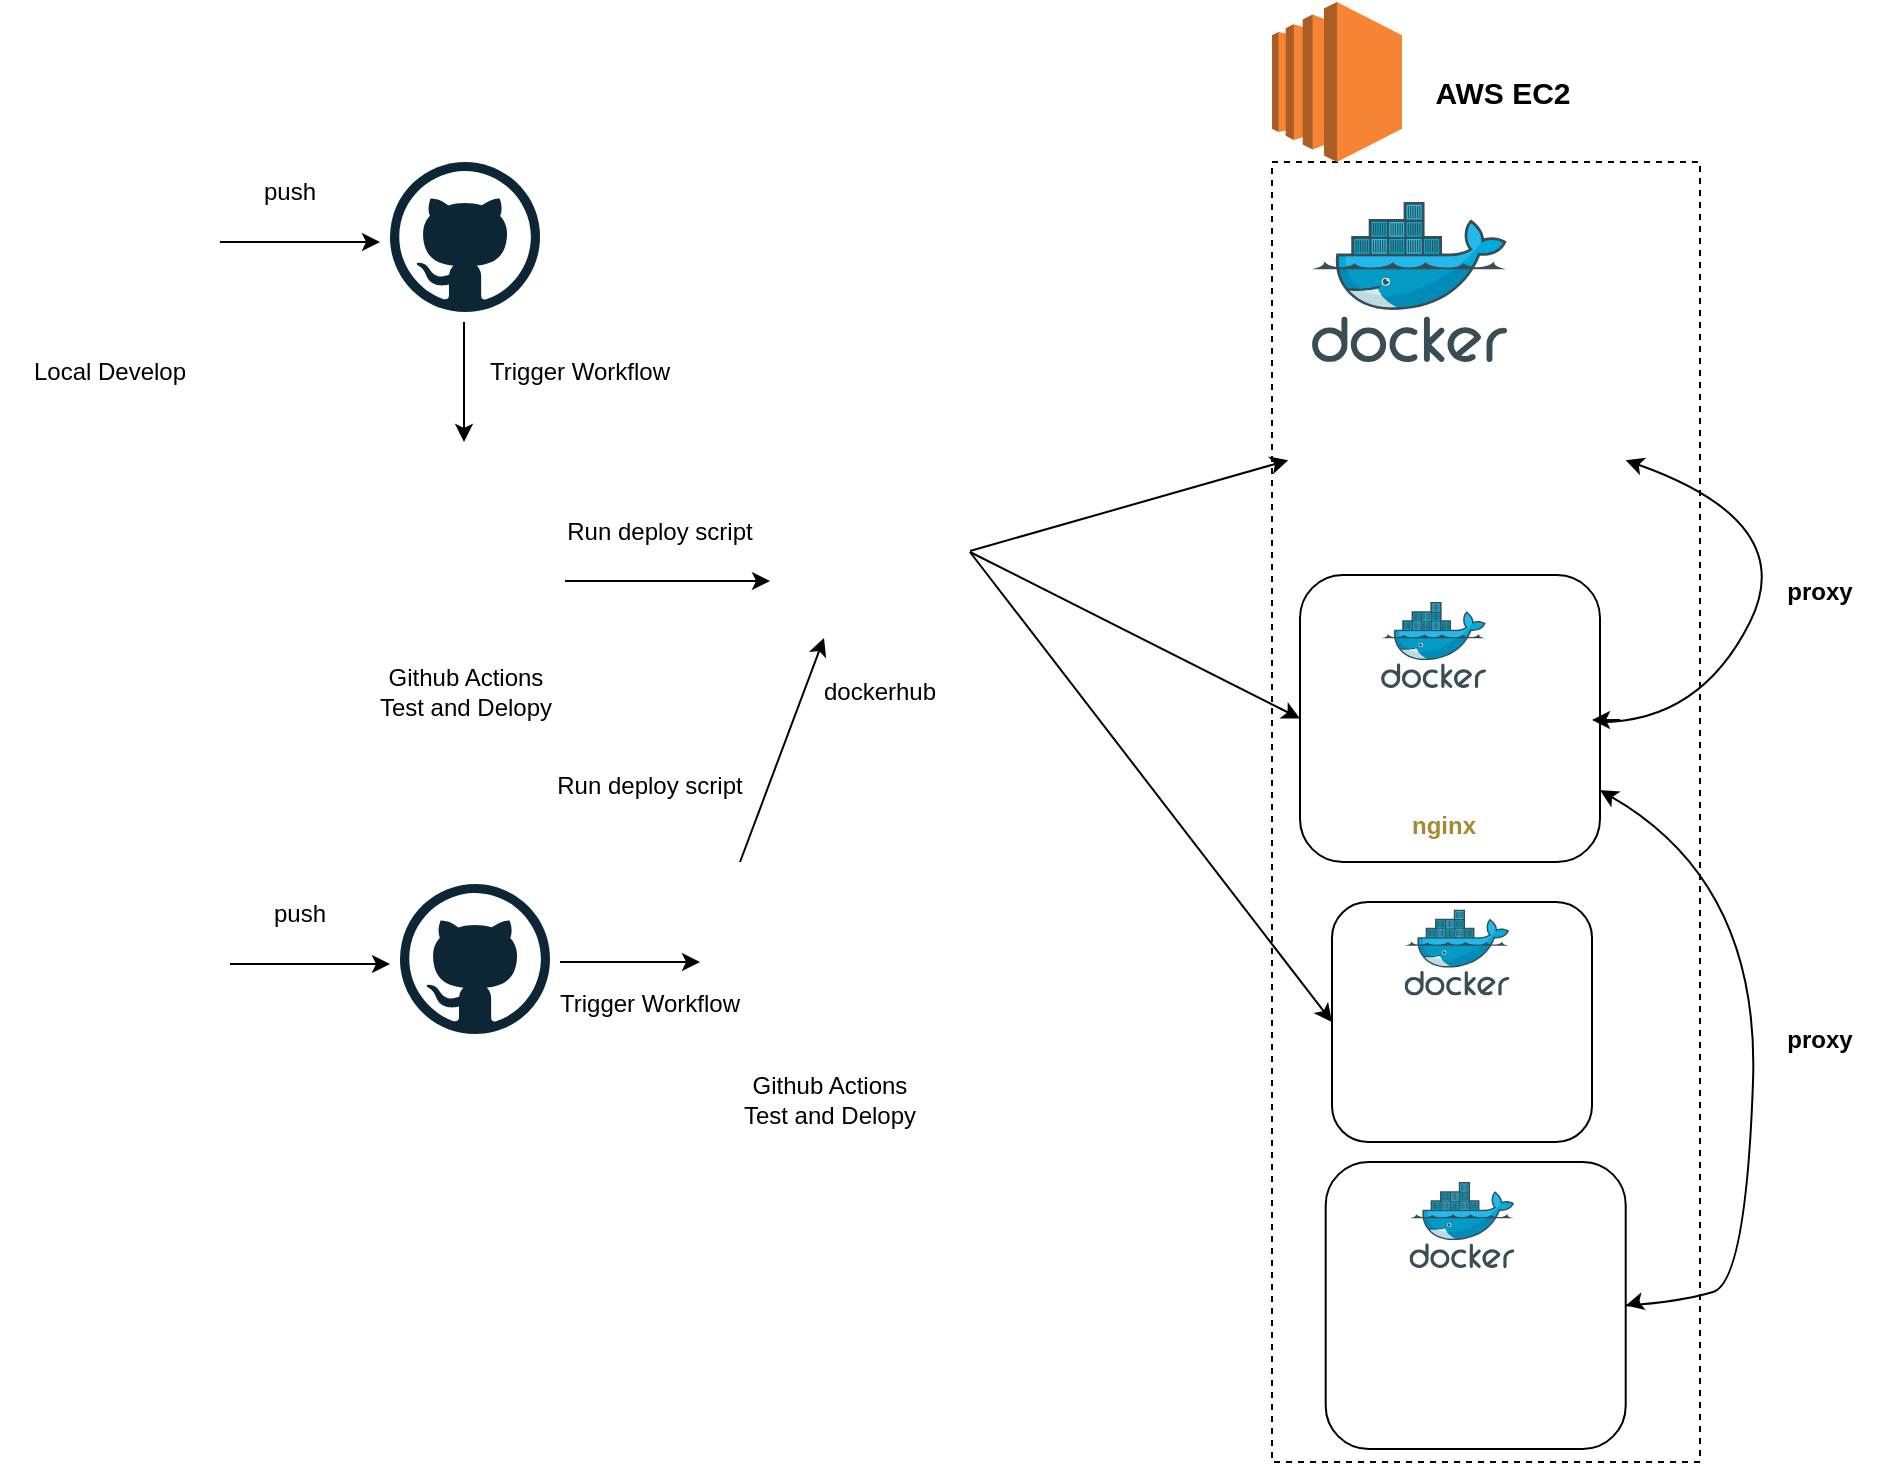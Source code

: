 <mxfile version="24.6.4" type="github">
  <diagram id="Ht1M8jgEwFfnCIfOTk4-" name="Page-1">
    <mxGraphModel dx="1434" dy="1569" grid="1" gridSize="10" guides="1" tooltips="1" connect="1" arrows="1" fold="1" page="1" pageScale="1" pageWidth="1169" pageHeight="827" math="0" shadow="0">
      <root>
        <mxCell id="0" />
        <mxCell id="1" parent="0" />
        <mxCell id="m5rwKxlcL4WKNT8dF4GD-1" value="" style="shape=image;verticalLabelPosition=bottom;labelBackgroundColor=default;verticalAlign=top;aspect=fixed;imageAspect=0;image=https://upload.wikimedia.org/wikipedia/commons/thumb/9/9c/IntelliJ_IDEA_Icon.svg/800px-IntelliJ_IDEA_Icon.svg.png;" vertex="1" parent="1">
          <mxGeometry x="35" y="-750" width="100" height="100" as="geometry" />
        </mxCell>
        <mxCell id="m5rwKxlcL4WKNT8dF4GD-2" value="Local Develop" style="text;html=1;align=center;verticalAlign=middle;whiteSpace=wrap;rounded=0;" vertex="1" parent="1">
          <mxGeometry x="30" y="-640" width="110" height="30" as="geometry" />
        </mxCell>
        <mxCell id="m5rwKxlcL4WKNT8dF4GD-3" value="" style="endArrow=classic;html=1;rounded=0;" edge="1" parent="1">
          <mxGeometry width="50" height="50" relative="1" as="geometry">
            <mxPoint x="140" y="-690" as="sourcePoint" />
            <mxPoint x="220" y="-690" as="targetPoint" />
          </mxGeometry>
        </mxCell>
        <mxCell id="m5rwKxlcL4WKNT8dF4GD-4" value="push" style="text;html=1;align=center;verticalAlign=middle;whiteSpace=wrap;rounded=0;" vertex="1" parent="1">
          <mxGeometry x="145" y="-730" width="60" height="30" as="geometry" />
        </mxCell>
        <mxCell id="m5rwKxlcL4WKNT8dF4GD-5" value="" style="dashed=0;outlineConnect=0;html=1;align=center;labelPosition=center;verticalLabelPosition=bottom;verticalAlign=top;shape=mxgraph.weblogos.github" vertex="1" parent="1">
          <mxGeometry x="225" y="-730" width="75" height="75" as="geometry" />
        </mxCell>
        <mxCell id="m5rwKxlcL4WKNT8dF4GD-6" value="" style="endArrow=classic;html=1;rounded=0;" edge="1" parent="1">
          <mxGeometry width="50" height="50" relative="1" as="geometry">
            <mxPoint x="262" y="-650" as="sourcePoint" />
            <mxPoint x="262" y="-590" as="targetPoint" />
          </mxGeometry>
        </mxCell>
        <mxCell id="m5rwKxlcL4WKNT8dF4GD-7" value="Trigger Workflow" style="text;html=1;align=center;verticalAlign=middle;whiteSpace=wrap;rounded=0;" vertex="1" parent="1">
          <mxGeometry x="265" y="-640" width="110" height="30" as="geometry" />
        </mxCell>
        <mxCell id="m5rwKxlcL4WKNT8dF4GD-9" value="" style="shape=image;verticalLabelPosition=bottom;labelBackgroundColor=default;verticalAlign=top;aspect=fixed;imageAspect=0;image=https://duinaru.github.io/img/uploads/githubactions.png;" vertex="1" parent="1">
          <mxGeometry x="225" y="-580" width="80" height="80" as="geometry" />
        </mxCell>
        <mxCell id="m5rwKxlcL4WKNT8dF4GD-10" value="Github Actions&lt;br&gt;Test and Delopy" style="text;html=1;align=center;verticalAlign=middle;whiteSpace=wrap;rounded=0;" vertex="1" parent="1">
          <mxGeometry x="207.5" y="-480" width="110" height="30" as="geometry" />
        </mxCell>
        <mxCell id="m5rwKxlcL4WKNT8dF4GD-11" value="" style="endArrow=classic;html=1;rounded=0;" edge="1" parent="1">
          <mxGeometry width="50" height="50" relative="1" as="geometry">
            <mxPoint x="312.5" y="-520.5" as="sourcePoint" />
            <mxPoint x="415" y="-520.5" as="targetPoint" />
          </mxGeometry>
        </mxCell>
        <mxCell id="m5rwKxlcL4WKNT8dF4GD-12" value="Run deploy script" style="text;html=1;align=center;verticalAlign=middle;whiteSpace=wrap;rounded=0;" vertex="1" parent="1">
          <mxGeometry x="305" y="-560.5" width="110" height="30" as="geometry" />
        </mxCell>
        <mxCell id="m5rwKxlcL4WKNT8dF4GD-13" value="" style="rounded=0;whiteSpace=wrap;html=1;dashed=1;" vertex="1" parent="1">
          <mxGeometry x="666" y="-730" width="214" height="650" as="geometry" />
        </mxCell>
        <mxCell id="m5rwKxlcL4WKNT8dF4GD-14" value="" style="image;sketch=0;aspect=fixed;html=1;points=[];align=center;fontSize=12;image=img/lib/mscae/Docker.svg;" vertex="1" parent="1">
          <mxGeometry x="686" y="-710" width="97.56" height="80" as="geometry" />
        </mxCell>
        <mxCell id="m5rwKxlcL4WKNT8dF4GD-15" value="" style="shape=image;verticalLabelPosition=bottom;labelBackgroundColor=default;verticalAlign=top;aspect=fixed;imageAspect=0;image=https://miro.medium.com/v2/resize:fit:490/1*aRUnth2T7XPMwCpMHrjfyQ.png;" vertex="1" parent="1">
          <mxGeometry x="674.15" y="-620.98" width="168.7" height="80.22" as="geometry" />
        </mxCell>
        <mxCell id="m5rwKxlcL4WKNT8dF4GD-18" value="" style="outlineConnect=0;dashed=0;verticalLabelPosition=bottom;verticalAlign=top;align=center;html=1;shape=mxgraph.aws3.ec2;fillColor=#F58534;gradientColor=none;" vertex="1" parent="1">
          <mxGeometry x="666" y="-810" width="65" height="80" as="geometry" />
        </mxCell>
        <mxCell id="m5rwKxlcL4WKNT8dF4GD-19" value="&lt;b&gt;&lt;font style=&quot;font-size: 15px;&quot;&gt;AWS EC2&lt;/font&gt;&lt;/b&gt;" style="text;html=1;align=center;verticalAlign=middle;whiteSpace=wrap;rounded=0;" vertex="1" parent="1">
          <mxGeometry x="738.5" y="-780" width="85" height="30" as="geometry" />
        </mxCell>
        <mxCell id="m5rwKxlcL4WKNT8dF4GD-20" value="" style="shape=image;html=1;verticalAlign=top;verticalLabelPosition=bottom;labelBackgroundColor=#ffffff;imageAspect=0;aspect=fixed;image=https://cdn1.iconfinder.com/data/icons/unicons-line-vol-3/24/docker-128.png" vertex="1" parent="1">
          <mxGeometry x="425" y="-580" width="90" height="90" as="geometry" />
        </mxCell>
        <mxCell id="m5rwKxlcL4WKNT8dF4GD-21" value="dockerhub" style="text;html=1;align=center;verticalAlign=middle;whiteSpace=wrap;rounded=0;" vertex="1" parent="1">
          <mxGeometry x="415" y="-480" width="110" height="30" as="geometry" />
        </mxCell>
        <mxCell id="m5rwKxlcL4WKNT8dF4GD-22" value="" style="endArrow=classic;html=1;rounded=0;entryX=0;entryY=0.5;entryDx=0;entryDy=0;" edge="1" parent="1" target="m5rwKxlcL4WKNT8dF4GD-15">
          <mxGeometry width="50" height="50" relative="1" as="geometry">
            <mxPoint x="515" y="-535.5" as="sourcePoint" />
            <mxPoint x="617.5" y="-535.5" as="targetPoint" />
          </mxGeometry>
        </mxCell>
        <mxCell id="m5rwKxlcL4WKNT8dF4GD-27" value="&lt;b&gt;proxy&lt;/b&gt;" style="text;html=1;align=center;verticalAlign=middle;whiteSpace=wrap;rounded=0;" vertex="1" parent="1">
          <mxGeometry x="910" y="-530" width="60" height="30" as="geometry" />
        </mxCell>
        <mxCell id="m5rwKxlcL4WKNT8dF4GD-29" value="" style="shape=image;verticalLabelPosition=bottom;labelBackgroundColor=default;verticalAlign=top;aspect=fixed;imageAspect=0;image=https://nginxstore.com/wp-content/uploads/2024/06/nginx-svgrepo-com.svg;" vertex="1" parent="1">
          <mxGeometry x="720.56" y="-466.5" width="63" height="63" as="geometry" />
        </mxCell>
        <mxCell id="m5rwKxlcL4WKNT8dF4GD-30" value="" style="rounded=1;whiteSpace=wrap;html=1;fillColor=none;" vertex="1" parent="1">
          <mxGeometry x="680" y="-523.5" width="150" height="143.5" as="geometry" />
        </mxCell>
        <mxCell id="m5rwKxlcL4WKNT8dF4GD-31" value="" style="image;sketch=0;aspect=fixed;html=1;points=[];align=center;fontSize=12;image=img/lib/mscae/Docker.svg;" vertex="1" parent="1">
          <mxGeometry x="720.56" y="-510" width="52.44" height="43" as="geometry" />
        </mxCell>
        <mxCell id="m5rwKxlcL4WKNT8dF4GD-32" value="&lt;b&gt;&lt;font color=&quot;#a78835&quot;&gt;nginx&lt;/font&gt;&lt;/b&gt;" style="text;html=1;align=center;verticalAlign=middle;whiteSpace=wrap;rounded=0;" vertex="1" parent="1">
          <mxGeometry x="722.06" y="-413" width="60" height="30" as="geometry" />
        </mxCell>
        <mxCell id="m5rwKxlcL4WKNT8dF4GD-33" value="" style="endArrow=classic;html=1;rounded=0;entryX=0;entryY=0.5;entryDx=0;entryDy=0;exitX=1;exitY=0.5;exitDx=0;exitDy=0;" edge="1" parent="1" source="m5rwKxlcL4WKNT8dF4GD-20" target="m5rwKxlcL4WKNT8dF4GD-30">
          <mxGeometry width="50" height="50" relative="1" as="geometry">
            <mxPoint x="525" y="-525.5" as="sourcePoint" />
            <mxPoint x="680" y="-542" as="targetPoint" />
          </mxGeometry>
        </mxCell>
        <mxCell id="m5rwKxlcL4WKNT8dF4GD-34" value="" style="endArrow=classic;html=1;rounded=0;exitX=1;exitY=0.5;exitDx=0;exitDy=0;entryX=0;entryY=0.5;entryDx=0;entryDy=0;" edge="1" parent="1" source="m5rwKxlcL4WKNT8dF4GD-20" target="m5rwKxlcL4WKNT8dF4GD-35">
          <mxGeometry width="50" height="50" relative="1" as="geometry">
            <mxPoint x="500" y="-510" as="sourcePoint" />
            <mxPoint x="660" y="-310" as="targetPoint" />
          </mxGeometry>
        </mxCell>
        <mxCell id="m5rwKxlcL4WKNT8dF4GD-35" value="" style="rounded=1;whiteSpace=wrap;html=1;fillColor=none;" vertex="1" parent="1">
          <mxGeometry x="696" y="-360" width="130" height="120" as="geometry" />
        </mxCell>
        <mxCell id="m5rwKxlcL4WKNT8dF4GD-37" value="" style="shape=image;verticalLabelPosition=bottom;labelBackgroundColor=default;verticalAlign=top;aspect=fixed;imageAspect=0;image=https://velog.velcdn.com/images/mmoo/post/516073c0-0d77-4c19-8166-b614f8421cc0/image.png;" vertex="1" parent="1">
          <mxGeometry x="699.78" y="-310" width="126.22" height="63.74" as="geometry" />
        </mxCell>
        <mxCell id="m5rwKxlcL4WKNT8dF4GD-38" value="" style="image;sketch=0;aspect=fixed;html=1;points=[];align=center;fontSize=12;image=img/lib/mscae/Docker.svg;" vertex="1" parent="1">
          <mxGeometry x="732.28" y="-356.25" width="52.44" height="43" as="geometry" />
        </mxCell>
        <mxCell id="m5rwKxlcL4WKNT8dF4GD-41" value="" style="shape=image;verticalLabelPosition=bottom;labelBackgroundColor=default;verticalAlign=top;aspect=fixed;imageAspect=0;image=https://blog.kakaocdn.net/dn/mc3sg/btr01UyNEYk/7xYr5PSVczPFg4KUd8Flu1/img.png;" vertex="1" parent="1">
          <mxGeometry x="43.5" y="-383" width="96.5" height="96.5" as="geometry" />
        </mxCell>
        <mxCell id="m5rwKxlcL4WKNT8dF4GD-42" value="" style="endArrow=classic;html=1;rounded=0;" edge="1" parent="1">
          <mxGeometry width="50" height="50" relative="1" as="geometry">
            <mxPoint x="145" y="-329" as="sourcePoint" />
            <mxPoint x="225" y="-329" as="targetPoint" />
          </mxGeometry>
        </mxCell>
        <mxCell id="m5rwKxlcL4WKNT8dF4GD-43" value="push" style="text;html=1;align=center;verticalAlign=middle;whiteSpace=wrap;rounded=0;" vertex="1" parent="1">
          <mxGeometry x="150" y="-369" width="60" height="30" as="geometry" />
        </mxCell>
        <mxCell id="m5rwKxlcL4WKNT8dF4GD-44" value="" style="dashed=0;outlineConnect=0;html=1;align=center;labelPosition=center;verticalLabelPosition=bottom;verticalAlign=top;shape=mxgraph.weblogos.github" vertex="1" parent="1">
          <mxGeometry x="230" y="-369" width="75" height="75" as="geometry" />
        </mxCell>
        <mxCell id="m5rwKxlcL4WKNT8dF4GD-45" value="" style="endArrow=classic;html=1;rounded=0;" edge="1" parent="1">
          <mxGeometry width="50" height="50" relative="1" as="geometry">
            <mxPoint x="310" y="-330" as="sourcePoint" />
            <mxPoint x="380" y="-330" as="targetPoint" />
          </mxGeometry>
        </mxCell>
        <mxCell id="m5rwKxlcL4WKNT8dF4GD-46" value="Trigger Workflow" style="text;html=1;align=center;verticalAlign=middle;whiteSpace=wrap;rounded=0;" vertex="1" parent="1">
          <mxGeometry x="300" y="-324" width="110" height="30" as="geometry" />
        </mxCell>
        <mxCell id="m5rwKxlcL4WKNT8dF4GD-47" value="" style="shape=image;verticalLabelPosition=bottom;labelBackgroundColor=default;verticalAlign=top;aspect=fixed;imageAspect=0;image=https://duinaru.github.io/img/uploads/githubactions.png;" vertex="1" parent="1">
          <mxGeometry x="390" y="-366.5" width="80" height="80" as="geometry" />
        </mxCell>
        <mxCell id="m5rwKxlcL4WKNT8dF4GD-48" value="Github Actions&lt;br&gt;Test and Delopy" style="text;html=1;align=center;verticalAlign=middle;whiteSpace=wrap;rounded=0;" vertex="1" parent="1">
          <mxGeometry x="390" y="-276.26" width="110" height="30" as="geometry" />
        </mxCell>
        <mxCell id="m5rwKxlcL4WKNT8dF4GD-49" value="" style="endArrow=classic;html=1;rounded=0;entryX=0.189;entryY=0.978;entryDx=0;entryDy=0;entryPerimeter=0;" edge="1" parent="1" target="m5rwKxlcL4WKNT8dF4GD-20">
          <mxGeometry width="50" height="50" relative="1" as="geometry">
            <mxPoint x="400" y="-380" as="sourcePoint" />
            <mxPoint x="410" y="-450" as="targetPoint" />
          </mxGeometry>
        </mxCell>
        <mxCell id="m5rwKxlcL4WKNT8dF4GD-50" value="Run deploy script" style="text;html=1;align=center;verticalAlign=middle;whiteSpace=wrap;rounded=0;" vertex="1" parent="1">
          <mxGeometry x="300" y="-433.5" width="110" height="30" as="geometry" />
        </mxCell>
        <mxCell id="m5rwKxlcL4WKNT8dF4GD-53" value="" style="curved=1;endArrow=classic;html=1;rounded=0;entryX=1;entryY=0.5;entryDx=0;entryDy=0;" edge="1" parent="1" target="m5rwKxlcL4WKNT8dF4GD-15">
          <mxGeometry width="50" height="50" relative="1" as="geometry">
            <mxPoint x="830" y="-450" as="sourcePoint" />
            <mxPoint x="843" y="-581" as="targetPoint" />
            <Array as="points">
              <mxPoint x="880" y="-450" />
              <mxPoint x="930" y="-550" />
            </Array>
          </mxGeometry>
        </mxCell>
        <mxCell id="m5rwKxlcL4WKNT8dF4GD-54" value="" style="rounded=1;whiteSpace=wrap;html=1;fillColor=none;" vertex="1" parent="1">
          <mxGeometry x="692.85" y="-230" width="150" height="143.5" as="geometry" />
        </mxCell>
        <mxCell id="m5rwKxlcL4WKNT8dF4GD-55" value="" style="image;sketch=0;aspect=fixed;html=1;points=[];align=center;fontSize=12;image=img/lib/mscae/Docker.svg;" vertex="1" parent="1">
          <mxGeometry x="734.78" y="-220" width="52.44" height="43" as="geometry" />
        </mxCell>
        <mxCell id="m5rwKxlcL4WKNT8dF4GD-56" value="" style="shape=image;verticalLabelPosition=bottom;labelBackgroundColor=default;verticalAlign=top;aspect=fixed;imageAspect=0;image=https://upload.wikimedia.org/wikipedia/commons/thumb/a/a7/React-icon.svg/1200px-React-icon.svg.png;" vertex="1" parent="1">
          <mxGeometry x="711.84" y="-177" width="98.32" height="87.51" as="geometry" />
        </mxCell>
        <mxCell id="m5rwKxlcL4WKNT8dF4GD-62" value="" style="endArrow=classic;html=1;rounded=0;" edge="1" parent="1">
          <mxGeometry width="50" height="50" relative="1" as="geometry">
            <mxPoint x="840" y="-451" as="sourcePoint" />
            <mxPoint x="826" y="-451" as="targetPoint" />
          </mxGeometry>
        </mxCell>
        <mxCell id="m5rwKxlcL4WKNT8dF4GD-65" value="" style="curved=1;endArrow=classic;html=1;rounded=0;entryX=1;entryY=0.75;entryDx=0;entryDy=0;exitX=1;exitY=0.5;exitDx=0;exitDy=0;" edge="1" parent="1" source="m5rwKxlcL4WKNT8dF4GD-54" target="m5rwKxlcL4WKNT8dF4GD-30">
          <mxGeometry width="50" height="50" relative="1" as="geometry">
            <mxPoint x="843" y="-158" as="sourcePoint" />
            <mxPoint x="830" y="-416" as="targetPoint" />
            <Array as="points">
              <mxPoint x="870" y="-160" />
              <mxPoint x="903" y="-170" />
              <mxPoint x="910" y="-370" />
            </Array>
          </mxGeometry>
        </mxCell>
        <mxCell id="m5rwKxlcL4WKNT8dF4GD-74" value="" style="endArrow=classic;html=1;rounded=0;entryX=1;entryY=0.5;entryDx=0;entryDy=0;" edge="1" parent="1" target="m5rwKxlcL4WKNT8dF4GD-54">
          <mxGeometry width="50" height="50" relative="1" as="geometry">
            <mxPoint x="850" y="-160" as="sourcePoint" />
            <mxPoint x="900" y="-210" as="targetPoint" />
          </mxGeometry>
        </mxCell>
        <mxCell id="m5rwKxlcL4WKNT8dF4GD-75" value="&lt;b&gt;proxy&lt;/b&gt;" style="text;html=1;align=center;verticalAlign=middle;whiteSpace=wrap;rounded=0;" vertex="1" parent="1">
          <mxGeometry x="910" y="-306.26" width="60" height="30" as="geometry" />
        </mxCell>
      </root>
    </mxGraphModel>
  </diagram>
</mxfile>
